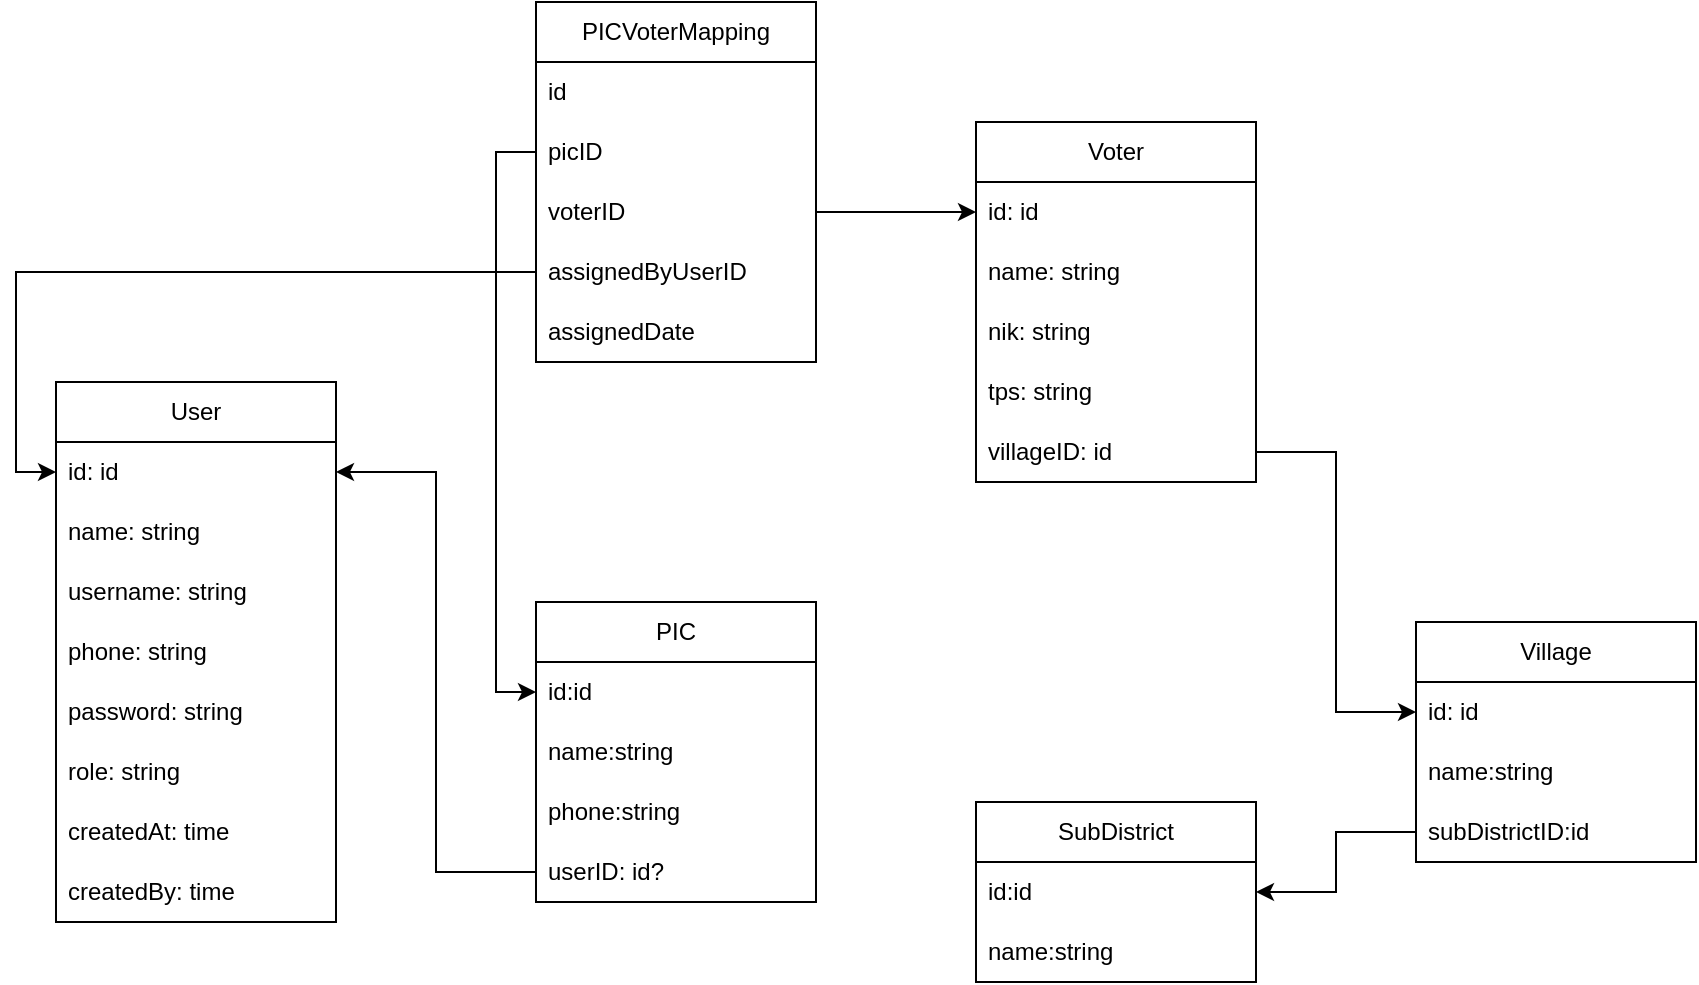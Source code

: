 <mxfile version="24.6.5" type="github">
  <diagram name="ERD" id="c9VBLgekkGXiUruyrMA8">
    <mxGraphModel dx="1434" dy="761" grid="1" gridSize="10" guides="1" tooltips="1" connect="1" arrows="1" fold="1" page="1" pageScale="1" pageWidth="850" pageHeight="1100" math="0" shadow="0">
      <root>
        <mxCell id="0" />
        <mxCell id="1" parent="0" />
        <mxCell id="IX5YPmMMbDcSvJEQ3PI--1" value="User" style="swimlane;fontStyle=0;childLayout=stackLayout;horizontal=1;startSize=30;horizontalStack=0;resizeParent=1;resizeParentMax=0;resizeLast=0;collapsible=1;marginBottom=0;whiteSpace=wrap;html=1;" vertex="1" parent="1">
          <mxGeometry x="60" y="270" width="140" height="270" as="geometry" />
        </mxCell>
        <mxCell id="IX5YPmMMbDcSvJEQ3PI--2" value="id: id" style="text;strokeColor=none;fillColor=none;align=left;verticalAlign=middle;spacingLeft=4;spacingRight=4;overflow=hidden;points=[[0,0.5],[1,0.5]];portConstraint=eastwest;rotatable=0;whiteSpace=wrap;html=1;" vertex="1" parent="IX5YPmMMbDcSvJEQ3PI--1">
          <mxGeometry y="30" width="140" height="30" as="geometry" />
        </mxCell>
        <mxCell id="IX5YPmMMbDcSvJEQ3PI--14" value="name: string" style="text;strokeColor=none;fillColor=none;align=left;verticalAlign=middle;spacingLeft=4;spacingRight=4;overflow=hidden;points=[[0,0.5],[1,0.5]];portConstraint=eastwest;rotatable=0;whiteSpace=wrap;html=1;" vertex="1" parent="IX5YPmMMbDcSvJEQ3PI--1">
          <mxGeometry y="60" width="140" height="30" as="geometry" />
        </mxCell>
        <mxCell id="IX5YPmMMbDcSvJEQ3PI--3" value="username: string" style="text;strokeColor=none;fillColor=none;align=left;verticalAlign=middle;spacingLeft=4;spacingRight=4;overflow=hidden;points=[[0,0.5],[1,0.5]];portConstraint=eastwest;rotatable=0;whiteSpace=wrap;html=1;" vertex="1" parent="IX5YPmMMbDcSvJEQ3PI--1">
          <mxGeometry y="90" width="140" height="30" as="geometry" />
        </mxCell>
        <mxCell id="IX5YPmMMbDcSvJEQ3PI--8" value="phone: string" style="text;strokeColor=none;fillColor=none;align=left;verticalAlign=middle;spacingLeft=4;spacingRight=4;overflow=hidden;points=[[0,0.5],[1,0.5]];portConstraint=eastwest;rotatable=0;whiteSpace=wrap;html=1;" vertex="1" parent="IX5YPmMMbDcSvJEQ3PI--1">
          <mxGeometry y="120" width="140" height="30" as="geometry" />
        </mxCell>
        <mxCell id="IX5YPmMMbDcSvJEQ3PI--4" value="password: string" style="text;strokeColor=none;fillColor=none;align=left;verticalAlign=middle;spacingLeft=4;spacingRight=4;overflow=hidden;points=[[0,0.5],[1,0.5]];portConstraint=eastwest;rotatable=0;whiteSpace=wrap;html=1;" vertex="1" parent="IX5YPmMMbDcSvJEQ3PI--1">
          <mxGeometry y="150" width="140" height="30" as="geometry" />
        </mxCell>
        <mxCell id="IX5YPmMMbDcSvJEQ3PI--6" value="role: string" style="text;strokeColor=none;fillColor=none;align=left;verticalAlign=middle;spacingLeft=4;spacingRight=4;overflow=hidden;points=[[0,0.5],[1,0.5]];portConstraint=eastwest;rotatable=0;whiteSpace=wrap;html=1;" vertex="1" parent="IX5YPmMMbDcSvJEQ3PI--1">
          <mxGeometry y="180" width="140" height="30" as="geometry" />
        </mxCell>
        <mxCell id="IX5YPmMMbDcSvJEQ3PI--7" value="createdAt: time" style="text;strokeColor=none;fillColor=none;align=left;verticalAlign=middle;spacingLeft=4;spacingRight=4;overflow=hidden;points=[[0,0.5],[1,0.5]];portConstraint=eastwest;rotatable=0;whiteSpace=wrap;html=1;" vertex="1" parent="IX5YPmMMbDcSvJEQ3PI--1">
          <mxGeometry y="210" width="140" height="30" as="geometry" />
        </mxCell>
        <mxCell id="IX5YPmMMbDcSvJEQ3PI--5" value="createdBy: time" style="text;strokeColor=none;fillColor=none;align=left;verticalAlign=middle;spacingLeft=4;spacingRight=4;overflow=hidden;points=[[0,0.5],[1,0.5]];portConstraint=eastwest;rotatable=0;whiteSpace=wrap;html=1;" vertex="1" parent="IX5YPmMMbDcSvJEQ3PI--1">
          <mxGeometry y="240" width="140" height="30" as="geometry" />
        </mxCell>
        <mxCell id="IX5YPmMMbDcSvJEQ3PI--9" value="Voter" style="swimlane;fontStyle=0;childLayout=stackLayout;horizontal=1;startSize=30;horizontalStack=0;resizeParent=1;resizeParentMax=0;resizeLast=0;collapsible=1;marginBottom=0;whiteSpace=wrap;html=1;" vertex="1" parent="1">
          <mxGeometry x="520" y="140" width="140" height="180" as="geometry" />
        </mxCell>
        <mxCell id="IX5YPmMMbDcSvJEQ3PI--10" value="id: id" style="text;strokeColor=none;fillColor=none;align=left;verticalAlign=middle;spacingLeft=4;spacingRight=4;overflow=hidden;points=[[0,0.5],[1,0.5]];portConstraint=eastwest;rotatable=0;whiteSpace=wrap;html=1;" vertex="1" parent="IX5YPmMMbDcSvJEQ3PI--9">
          <mxGeometry y="30" width="140" height="30" as="geometry" />
        </mxCell>
        <mxCell id="IX5YPmMMbDcSvJEQ3PI--11" value="name: string" style="text;strokeColor=none;fillColor=none;align=left;verticalAlign=middle;spacingLeft=4;spacingRight=4;overflow=hidden;points=[[0,0.5],[1,0.5]];portConstraint=eastwest;rotatable=0;whiteSpace=wrap;html=1;" vertex="1" parent="IX5YPmMMbDcSvJEQ3PI--9">
          <mxGeometry y="60" width="140" height="30" as="geometry" />
        </mxCell>
        <mxCell id="IX5YPmMMbDcSvJEQ3PI--23" value="nik: string" style="text;strokeColor=none;fillColor=none;align=left;verticalAlign=middle;spacingLeft=4;spacingRight=4;overflow=hidden;points=[[0,0.5],[1,0.5]];portConstraint=eastwest;rotatable=0;whiteSpace=wrap;html=1;" vertex="1" parent="IX5YPmMMbDcSvJEQ3PI--9">
          <mxGeometry y="90" width="140" height="30" as="geometry" />
        </mxCell>
        <mxCell id="IX5YPmMMbDcSvJEQ3PI--24" value="tps: string" style="text;strokeColor=none;fillColor=none;align=left;verticalAlign=middle;spacingLeft=4;spacingRight=4;overflow=hidden;points=[[0,0.5],[1,0.5]];portConstraint=eastwest;rotatable=0;whiteSpace=wrap;html=1;" vertex="1" parent="IX5YPmMMbDcSvJEQ3PI--9">
          <mxGeometry y="120" width="140" height="30" as="geometry" />
        </mxCell>
        <mxCell id="IX5YPmMMbDcSvJEQ3PI--25" value="villageID: id" style="text;strokeColor=none;fillColor=none;align=left;verticalAlign=middle;spacingLeft=4;spacingRight=4;overflow=hidden;points=[[0,0.5],[1,0.5]];portConstraint=eastwest;rotatable=0;whiteSpace=wrap;html=1;" vertex="1" parent="IX5YPmMMbDcSvJEQ3PI--9">
          <mxGeometry y="150" width="140" height="30" as="geometry" />
        </mxCell>
        <mxCell id="IX5YPmMMbDcSvJEQ3PI--17" value="PICVoterMapping" style="swimlane;fontStyle=0;childLayout=stackLayout;horizontal=1;startSize=30;horizontalStack=0;resizeParent=1;resizeParentMax=0;resizeLast=0;collapsible=1;marginBottom=0;whiteSpace=wrap;html=1;" vertex="1" parent="1">
          <mxGeometry x="300" y="80" width="140" height="180" as="geometry" />
        </mxCell>
        <mxCell id="IX5YPmMMbDcSvJEQ3PI--18" value="id" style="text;strokeColor=none;fillColor=none;align=left;verticalAlign=middle;spacingLeft=4;spacingRight=4;overflow=hidden;points=[[0,0.5],[1,0.5]];portConstraint=eastwest;rotatable=0;whiteSpace=wrap;html=1;" vertex="1" parent="IX5YPmMMbDcSvJEQ3PI--17">
          <mxGeometry y="30" width="140" height="30" as="geometry" />
        </mxCell>
        <mxCell id="IX5YPmMMbDcSvJEQ3PI--19" value="picID" style="text;strokeColor=none;fillColor=none;align=left;verticalAlign=middle;spacingLeft=4;spacingRight=4;overflow=hidden;points=[[0,0.5],[1,0.5]];portConstraint=eastwest;rotatable=0;whiteSpace=wrap;html=1;" vertex="1" parent="IX5YPmMMbDcSvJEQ3PI--17">
          <mxGeometry y="60" width="140" height="30" as="geometry" />
        </mxCell>
        <mxCell id="IX5YPmMMbDcSvJEQ3PI--46" value="voterID" style="text;strokeColor=none;fillColor=none;align=left;verticalAlign=middle;spacingLeft=4;spacingRight=4;overflow=hidden;points=[[0,0.5],[1,0.5]];portConstraint=eastwest;rotatable=0;whiteSpace=wrap;html=1;" vertex="1" parent="IX5YPmMMbDcSvJEQ3PI--17">
          <mxGeometry y="90" width="140" height="30" as="geometry" />
        </mxCell>
        <mxCell id="IX5YPmMMbDcSvJEQ3PI--47" value="assignedByUserID" style="text;strokeColor=none;fillColor=none;align=left;verticalAlign=middle;spacingLeft=4;spacingRight=4;overflow=hidden;points=[[0,0.5],[1,0.5]];portConstraint=eastwest;rotatable=0;whiteSpace=wrap;html=1;" vertex="1" parent="IX5YPmMMbDcSvJEQ3PI--17">
          <mxGeometry y="120" width="140" height="30" as="geometry" />
        </mxCell>
        <mxCell id="IX5YPmMMbDcSvJEQ3PI--20" value="assignedDate" style="text;strokeColor=none;fillColor=none;align=left;verticalAlign=middle;spacingLeft=4;spacingRight=4;overflow=hidden;points=[[0,0.5],[1,0.5]];portConstraint=eastwest;rotatable=0;whiteSpace=wrap;html=1;" vertex="1" parent="IX5YPmMMbDcSvJEQ3PI--17">
          <mxGeometry y="150" width="140" height="30" as="geometry" />
        </mxCell>
        <mxCell id="IX5YPmMMbDcSvJEQ3PI--22" style="edgeStyle=orthogonalEdgeStyle;rounded=0;orthogonalLoop=1;jettySize=auto;html=1;entryX=0;entryY=0.5;entryDx=0;entryDy=0;exitX=1;exitY=0.5;exitDx=0;exitDy=0;" edge="1" parent="1" source="IX5YPmMMbDcSvJEQ3PI--46" target="IX5YPmMMbDcSvJEQ3PI--10">
          <mxGeometry relative="1" as="geometry" />
        </mxCell>
        <mxCell id="IX5YPmMMbDcSvJEQ3PI--26" value="SubDistrict" style="swimlane;fontStyle=0;childLayout=stackLayout;horizontal=1;startSize=30;horizontalStack=0;resizeParent=1;resizeParentMax=0;resizeLast=0;collapsible=1;marginBottom=0;whiteSpace=wrap;html=1;" vertex="1" parent="1">
          <mxGeometry x="520" y="480" width="140" height="90" as="geometry" />
        </mxCell>
        <mxCell id="IX5YPmMMbDcSvJEQ3PI--27" value="id:id" style="text;strokeColor=none;fillColor=none;align=left;verticalAlign=middle;spacingLeft=4;spacingRight=4;overflow=hidden;points=[[0,0.5],[1,0.5]];portConstraint=eastwest;rotatable=0;whiteSpace=wrap;html=1;" vertex="1" parent="IX5YPmMMbDcSvJEQ3PI--26">
          <mxGeometry y="30" width="140" height="30" as="geometry" />
        </mxCell>
        <mxCell id="IX5YPmMMbDcSvJEQ3PI--28" value="name:string" style="text;strokeColor=none;fillColor=none;align=left;verticalAlign=middle;spacingLeft=4;spacingRight=4;overflow=hidden;points=[[0,0.5],[1,0.5]];portConstraint=eastwest;rotatable=0;whiteSpace=wrap;html=1;" vertex="1" parent="IX5YPmMMbDcSvJEQ3PI--26">
          <mxGeometry y="60" width="140" height="30" as="geometry" />
        </mxCell>
        <mxCell id="IX5YPmMMbDcSvJEQ3PI--30" value="Village" style="swimlane;fontStyle=0;childLayout=stackLayout;horizontal=1;startSize=30;horizontalStack=0;resizeParent=1;resizeParentMax=0;resizeLast=0;collapsible=1;marginBottom=0;whiteSpace=wrap;html=1;" vertex="1" parent="1">
          <mxGeometry x="740" y="390" width="140" height="120" as="geometry" />
        </mxCell>
        <mxCell id="IX5YPmMMbDcSvJEQ3PI--31" value="id: id" style="text;strokeColor=none;fillColor=none;align=left;verticalAlign=middle;spacingLeft=4;spacingRight=4;overflow=hidden;points=[[0,0.5],[1,0.5]];portConstraint=eastwest;rotatable=0;whiteSpace=wrap;html=1;" vertex="1" parent="IX5YPmMMbDcSvJEQ3PI--30">
          <mxGeometry y="30" width="140" height="30" as="geometry" />
        </mxCell>
        <mxCell id="IX5YPmMMbDcSvJEQ3PI--32" value="name:string" style="text;strokeColor=none;fillColor=none;align=left;verticalAlign=middle;spacingLeft=4;spacingRight=4;overflow=hidden;points=[[0,0.5],[1,0.5]];portConstraint=eastwest;rotatable=0;whiteSpace=wrap;html=1;" vertex="1" parent="IX5YPmMMbDcSvJEQ3PI--30">
          <mxGeometry y="60" width="140" height="30" as="geometry" />
        </mxCell>
        <mxCell id="IX5YPmMMbDcSvJEQ3PI--33" value="subDistrictID:id" style="text;strokeColor=none;fillColor=none;align=left;verticalAlign=middle;spacingLeft=4;spacingRight=4;overflow=hidden;points=[[0,0.5],[1,0.5]];portConstraint=eastwest;rotatable=0;whiteSpace=wrap;html=1;" vertex="1" parent="IX5YPmMMbDcSvJEQ3PI--30">
          <mxGeometry y="90" width="140" height="30" as="geometry" />
        </mxCell>
        <mxCell id="IX5YPmMMbDcSvJEQ3PI--35" style="edgeStyle=orthogonalEdgeStyle;rounded=0;orthogonalLoop=1;jettySize=auto;html=1;entryX=1;entryY=0.5;entryDx=0;entryDy=0;" edge="1" parent="1" source="IX5YPmMMbDcSvJEQ3PI--33" target="IX5YPmMMbDcSvJEQ3PI--27">
          <mxGeometry relative="1" as="geometry" />
        </mxCell>
        <mxCell id="IX5YPmMMbDcSvJEQ3PI--36" style="edgeStyle=orthogonalEdgeStyle;rounded=0;orthogonalLoop=1;jettySize=auto;html=1;entryX=0;entryY=0.5;entryDx=0;entryDy=0;" edge="1" parent="1" source="IX5YPmMMbDcSvJEQ3PI--25" target="IX5YPmMMbDcSvJEQ3PI--31">
          <mxGeometry relative="1" as="geometry" />
        </mxCell>
        <mxCell id="IX5YPmMMbDcSvJEQ3PI--37" value="PIC" style="swimlane;fontStyle=0;childLayout=stackLayout;horizontal=1;startSize=30;horizontalStack=0;resizeParent=1;resizeParentMax=0;resizeLast=0;collapsible=1;marginBottom=0;whiteSpace=wrap;html=1;" vertex="1" parent="1">
          <mxGeometry x="300" y="380" width="140" height="150" as="geometry" />
        </mxCell>
        <mxCell id="IX5YPmMMbDcSvJEQ3PI--38" value="id:id" style="text;strokeColor=none;fillColor=none;align=left;verticalAlign=middle;spacingLeft=4;spacingRight=4;overflow=hidden;points=[[0,0.5],[1,0.5]];portConstraint=eastwest;rotatable=0;whiteSpace=wrap;html=1;" vertex="1" parent="IX5YPmMMbDcSvJEQ3PI--37">
          <mxGeometry y="30" width="140" height="30" as="geometry" />
        </mxCell>
        <mxCell id="IX5YPmMMbDcSvJEQ3PI--39" value="name:string" style="text;strokeColor=none;fillColor=none;align=left;verticalAlign=middle;spacingLeft=4;spacingRight=4;overflow=hidden;points=[[0,0.5],[1,0.5]];portConstraint=eastwest;rotatable=0;whiteSpace=wrap;html=1;" vertex="1" parent="IX5YPmMMbDcSvJEQ3PI--37">
          <mxGeometry y="60" width="140" height="30" as="geometry" />
        </mxCell>
        <mxCell id="IX5YPmMMbDcSvJEQ3PI--40" value="phone:string" style="text;strokeColor=none;fillColor=none;align=left;verticalAlign=middle;spacingLeft=4;spacingRight=4;overflow=hidden;points=[[0,0.5],[1,0.5]];portConstraint=eastwest;rotatable=0;whiteSpace=wrap;html=1;" vertex="1" parent="IX5YPmMMbDcSvJEQ3PI--37">
          <mxGeometry y="90" width="140" height="30" as="geometry" />
        </mxCell>
        <mxCell id="IX5YPmMMbDcSvJEQ3PI--43" value="userID: id?" style="text;strokeColor=none;fillColor=none;align=left;verticalAlign=middle;spacingLeft=4;spacingRight=4;overflow=hidden;points=[[0,0.5],[1,0.5]];portConstraint=eastwest;rotatable=0;whiteSpace=wrap;html=1;" vertex="1" parent="IX5YPmMMbDcSvJEQ3PI--37">
          <mxGeometry y="120" width="140" height="30" as="geometry" />
        </mxCell>
        <mxCell id="IX5YPmMMbDcSvJEQ3PI--44" style="edgeStyle=orthogonalEdgeStyle;rounded=0;orthogonalLoop=1;jettySize=auto;html=1;entryX=1;entryY=0.5;entryDx=0;entryDy=0;" edge="1" parent="1" source="IX5YPmMMbDcSvJEQ3PI--43" target="IX5YPmMMbDcSvJEQ3PI--2">
          <mxGeometry relative="1" as="geometry" />
        </mxCell>
        <mxCell id="IX5YPmMMbDcSvJEQ3PI--48" style="edgeStyle=orthogonalEdgeStyle;rounded=0;orthogonalLoop=1;jettySize=auto;html=1;entryX=0;entryY=0.5;entryDx=0;entryDy=0;" edge="1" parent="1" source="IX5YPmMMbDcSvJEQ3PI--47" target="IX5YPmMMbDcSvJEQ3PI--2">
          <mxGeometry relative="1" as="geometry" />
        </mxCell>
        <mxCell id="IX5YPmMMbDcSvJEQ3PI--49" style="edgeStyle=orthogonalEdgeStyle;rounded=0;orthogonalLoop=1;jettySize=auto;html=1;entryX=0;entryY=0.5;entryDx=0;entryDy=0;" edge="1" parent="1" source="IX5YPmMMbDcSvJEQ3PI--19" target="IX5YPmMMbDcSvJEQ3PI--38">
          <mxGeometry relative="1" as="geometry" />
        </mxCell>
      </root>
    </mxGraphModel>
  </diagram>
</mxfile>
